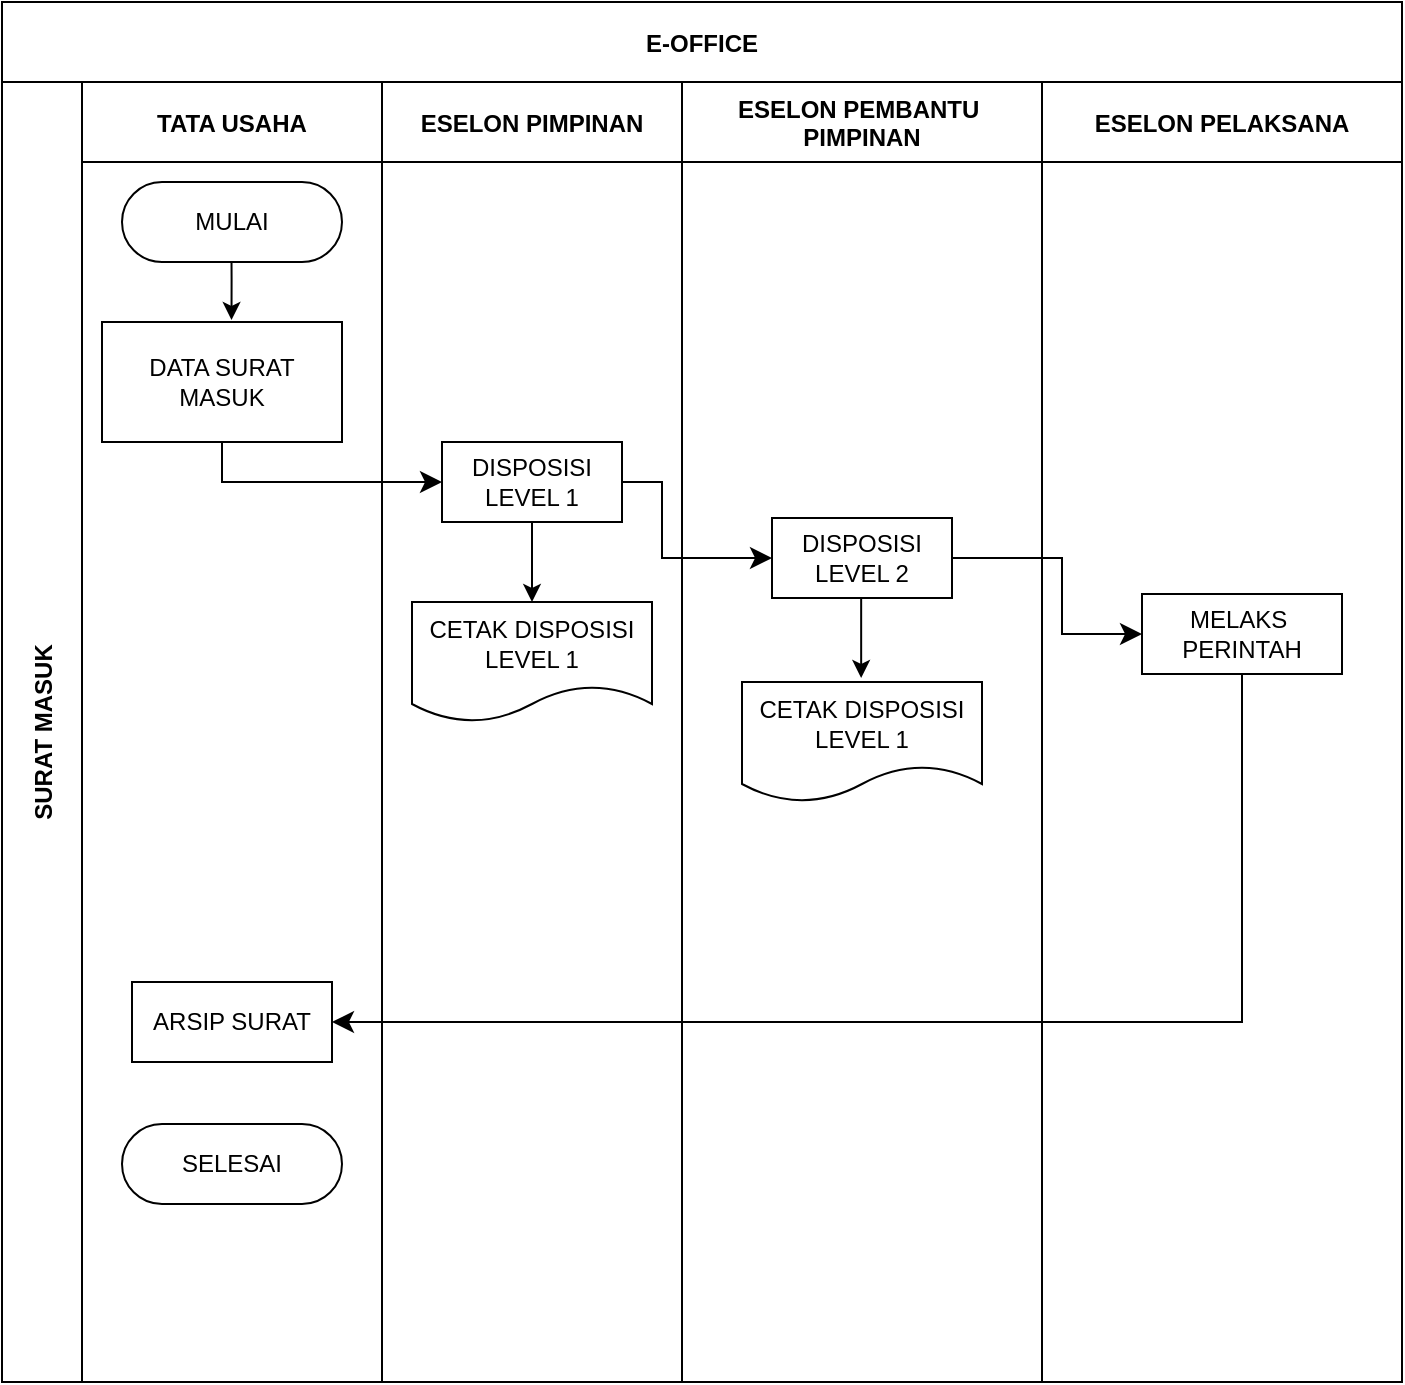 <mxfile version="24.7.7">
  <diagram id="kgpKYQtTHZ0yAKxKKP6v" name="Page-1">
    <mxGraphModel dx="1195" dy="650" grid="1" gridSize="10" guides="1" tooltips="1" connect="1" arrows="1" fold="1" page="1" pageScale="1" pageWidth="850" pageHeight="1100" math="0" shadow="0">
      <root>
        <mxCell id="0" />
        <mxCell id="1" parent="0" />
        <mxCell id="3nuBFxr9cyL0pnOWT2aG-1" value="E-OFFICE" style="shape=table;childLayout=tableLayout;startSize=40;collapsible=0;recursiveResize=0;expand=0;fillColor=none;fontStyle=1" parent="1" vertex="1">
          <mxGeometry x="20" y="70" width="700" height="690" as="geometry" />
        </mxCell>
        <mxCell id="3nuBFxr9cyL0pnOWT2aG-3" value="SURAT MASUK" style="shape=tableRow;horizontal=0;swimlaneHead=0;swimlaneBody=0;top=0;left=0;bottom=0;right=0;fillColor=none;points=[[0,0.5],[1,0.5]];portConstraint=eastwest;startSize=40;collapsible=0;recursiveResize=0;expand=0;fontStyle=1;" parent="3nuBFxr9cyL0pnOWT2aG-1" vertex="1">
          <mxGeometry y="40" width="700" height="650" as="geometry" />
        </mxCell>
        <mxCell id="3nuBFxr9cyL0pnOWT2aG-4" value="TATA USAHA" style="swimlane;swimlaneHead=0;swimlaneBody=0;connectable=0;fillColor=none;startSize=40;collapsible=0;recursiveResize=0;expand=0;fontStyle=1;" parent="3nuBFxr9cyL0pnOWT2aG-3" vertex="1">
          <mxGeometry x="40" width="150" height="650" as="geometry">
            <mxRectangle width="150" height="650" as="alternateBounds" />
          </mxGeometry>
        </mxCell>
        <mxCell id="3nuBFxr9cyL0pnOWT2aG-6" value="MULAI" style="rounded=1;whiteSpace=wrap;html=1;arcSize=50;" parent="3nuBFxr9cyL0pnOWT2aG-4" vertex="1">
          <mxGeometry x="20" y="50" width="110" height="40" as="geometry" />
        </mxCell>
        <mxCell id="eYpfPBhZfu6Fcm4IwKXz-26" style="edgeStyle=orthogonalEdgeStyle;rounded=0;orthogonalLoop=1;jettySize=auto;html=1;" edge="1" parent="3nuBFxr9cyL0pnOWT2aG-4">
          <mxGeometry relative="1" as="geometry">
            <mxPoint x="74.76" y="90" as="sourcePoint" />
            <mxPoint x="74.76" y="119" as="targetPoint" />
            <Array as="points">
              <mxPoint x="74.76" y="99" />
            </Array>
          </mxGeometry>
        </mxCell>
        <mxCell id="eYpfPBhZfu6Fcm4IwKXz-33" value="ARSIP SURAT" style="rounded=0;whiteSpace=wrap;html=1;" vertex="1" parent="3nuBFxr9cyL0pnOWT2aG-4">
          <mxGeometry x="25" y="450" width="100" height="40" as="geometry" />
        </mxCell>
        <mxCell id="eYpfPBhZfu6Fcm4IwKXz-36" value="SELESAI" style="rounded=1;whiteSpace=wrap;html=1;arcSize=50;" vertex="1" parent="3nuBFxr9cyL0pnOWT2aG-4">
          <mxGeometry x="20" y="521" width="110" height="40" as="geometry" />
        </mxCell>
        <mxCell id="eYpfPBhZfu6Fcm4IwKXz-40" value="DATA SURAT MASUK" style="rounded=0;whiteSpace=wrap;html=1;" vertex="1" parent="3nuBFxr9cyL0pnOWT2aG-4">
          <mxGeometry x="10" y="120" width="120" height="60" as="geometry" />
        </mxCell>
        <mxCell id="3nuBFxr9cyL0pnOWT2aG-8" value="ESELON PIMPINAN" style="swimlane;swimlaneHead=0;swimlaneBody=0;connectable=0;fillColor=none;startSize=40;collapsible=0;recursiveResize=0;expand=0;fontStyle=1;" parent="3nuBFxr9cyL0pnOWT2aG-3" vertex="1">
          <mxGeometry x="190" width="150" height="650" as="geometry">
            <mxRectangle width="150" height="650" as="alternateBounds" />
          </mxGeometry>
        </mxCell>
        <mxCell id="3nuBFxr9cyL0pnOWT2aG-9" value="DISPOSISI LEVEL 1" style="rounded=0;whiteSpace=wrap;html=1;" parent="3nuBFxr9cyL0pnOWT2aG-8" vertex="1">
          <mxGeometry x="30" y="180" width="90" height="40" as="geometry" />
        </mxCell>
        <mxCell id="eYpfPBhZfu6Fcm4IwKXz-38" value="CETAK DISPOSISI LEVEL 1" style="shape=document;whiteSpace=wrap;html=1;boundedLbl=1;" vertex="1" parent="3nuBFxr9cyL0pnOWT2aG-8">
          <mxGeometry x="15" y="260" width="120" height="60" as="geometry" />
        </mxCell>
        <mxCell id="eYpfPBhZfu6Fcm4IwKXz-41" value="" style="endArrow=classic;html=1;rounded=0;entryX=0.5;entryY=0;entryDx=0;entryDy=0;exitX=0.5;exitY=1;exitDx=0;exitDy=0;" edge="1" parent="3nuBFxr9cyL0pnOWT2aG-8" source="3nuBFxr9cyL0pnOWT2aG-9" target="eYpfPBhZfu6Fcm4IwKXz-38">
          <mxGeometry width="50" height="50" relative="1" as="geometry">
            <mxPoint x="200" y="410" as="sourcePoint" />
            <mxPoint x="250" y="360" as="targetPoint" />
          </mxGeometry>
        </mxCell>
        <mxCell id="3nuBFxr9cyL0pnOWT2aG-11" value="ESELON PEMBANTU &#xa;PIMPINAN" style="swimlane;swimlaneHead=0;swimlaneBody=0;connectable=0;fillColor=none;startSize=40;collapsible=0;recursiveResize=0;expand=0;fontStyle=1;" parent="3nuBFxr9cyL0pnOWT2aG-3" vertex="1">
          <mxGeometry x="340" width="180" height="650" as="geometry">
            <mxRectangle width="180" height="650" as="alternateBounds" />
          </mxGeometry>
        </mxCell>
        <mxCell id="eYpfPBhZfu6Fcm4IwKXz-27" value="DISPOSISI LEVEL 2" style="rounded=0;whiteSpace=wrap;html=1;" vertex="1" parent="3nuBFxr9cyL0pnOWT2aG-11">
          <mxGeometry x="45" y="218" width="90" height="40" as="geometry" />
        </mxCell>
        <mxCell id="eYpfPBhZfu6Fcm4IwKXz-42" value="CETAK DISPOSISI LEVEL 1" style="shape=document;whiteSpace=wrap;html=1;boundedLbl=1;" vertex="1" parent="3nuBFxr9cyL0pnOWT2aG-11">
          <mxGeometry x="30" y="300" width="120" height="60" as="geometry" />
        </mxCell>
        <mxCell id="eYpfPBhZfu6Fcm4IwKXz-43" value="" style="endArrow=classic;html=1;rounded=0;entryX=0.5;entryY=0;entryDx=0;entryDy=0;exitX=0.5;exitY=1;exitDx=0;exitDy=0;" edge="1" parent="3nuBFxr9cyL0pnOWT2aG-11">
          <mxGeometry width="50" height="50" relative="1" as="geometry">
            <mxPoint x="89.58" y="258" as="sourcePoint" />
            <mxPoint x="89.58" y="298" as="targetPoint" />
          </mxGeometry>
        </mxCell>
        <mxCell id="eYpfPBhZfu6Fcm4IwKXz-29" value="ESELON PELAKSANA" style="swimlane;swimlaneHead=0;swimlaneBody=0;connectable=0;fillColor=none;startSize=40;collapsible=0;recursiveResize=0;expand=0;fontStyle=1;" vertex="1" parent="3nuBFxr9cyL0pnOWT2aG-3">
          <mxGeometry x="520" width="180" height="650" as="geometry">
            <mxRectangle width="180" height="650" as="alternateBounds" />
          </mxGeometry>
        </mxCell>
        <mxCell id="eYpfPBhZfu6Fcm4IwKXz-30" value="MELAKS&amp;nbsp;&lt;div&gt;PERINTAH&lt;/div&gt;" style="rounded=0;whiteSpace=wrap;html=1;" vertex="1" parent="eYpfPBhZfu6Fcm4IwKXz-29">
          <mxGeometry x="50" y="256" width="100" height="40" as="geometry" />
        </mxCell>
        <mxCell id="eYpfPBhZfu6Fcm4IwKXz-24" value="" style="edgeStyle=segmentEdgeStyle;endArrow=classic;html=1;curved=0;rounded=0;endSize=8;startSize=8;exitX=0.5;exitY=1;exitDx=0;exitDy=0;entryX=0;entryY=0.5;entryDx=0;entryDy=0;" edge="1" parent="3nuBFxr9cyL0pnOWT2aG-3" target="3nuBFxr9cyL0pnOWT2aG-9">
          <mxGeometry width="50" height="50" relative="1" as="geometry">
            <mxPoint x="112.5" y="180" as="sourcePoint" />
            <mxPoint x="650" y="170" as="targetPoint" />
            <Array as="points">
              <mxPoint x="110" y="180" />
              <mxPoint x="110" y="200" />
            </Array>
          </mxGeometry>
        </mxCell>
        <mxCell id="eYpfPBhZfu6Fcm4IwKXz-35" value="" style="edgeStyle=segmentEdgeStyle;endArrow=classic;html=1;curved=0;rounded=0;endSize=8;startSize=8;exitX=0.5;exitY=1;exitDx=0;exitDy=0;" edge="1" parent="3nuBFxr9cyL0pnOWT2aG-3" source="eYpfPBhZfu6Fcm4IwKXz-30" target="eYpfPBhZfu6Fcm4IwKXz-33">
          <mxGeometry width="50" height="50" relative="1" as="geometry">
            <mxPoint x="620" y="310" as="sourcePoint" />
            <mxPoint x="210" y="328" as="targetPoint" />
            <Array as="points">
              <mxPoint x="620" y="470" />
            </Array>
          </mxGeometry>
        </mxCell>
        <mxCell id="eYpfPBhZfu6Fcm4IwKXz-28" value="" style="edgeStyle=segmentEdgeStyle;endArrow=classic;html=1;curved=0;rounded=0;endSize=8;startSize=8;entryX=0;entryY=0.5;entryDx=0;entryDy=0;exitX=1;exitY=0.5;exitDx=0;exitDy=0;" edge="1" parent="3nuBFxr9cyL0pnOWT2aG-3" source="3nuBFxr9cyL0pnOWT2aG-9" target="eYpfPBhZfu6Fcm4IwKXz-27">
          <mxGeometry width="50" height="50" relative="1" as="geometry">
            <mxPoint x="300" y="260" as="sourcePoint" />
            <mxPoint x="380" y="238" as="targetPoint" />
            <Array as="points">
              <mxPoint x="330" y="200" />
              <mxPoint x="330" y="238" />
            </Array>
          </mxGeometry>
        </mxCell>
        <mxCell id="eYpfPBhZfu6Fcm4IwKXz-32" value="" style="edgeStyle=segmentEdgeStyle;endArrow=classic;html=1;curved=0;rounded=0;endSize=8;startSize=8;entryX=0;entryY=0.5;entryDx=0;entryDy=0;exitX=1;exitY=0.5;exitDx=0;exitDy=0;" edge="1" parent="3nuBFxr9cyL0pnOWT2aG-3" source="eYpfPBhZfu6Fcm4IwKXz-27" target="eYpfPBhZfu6Fcm4IwKXz-30">
          <mxGeometry width="50" height="50" relative="1" as="geometry">
            <mxPoint x="530" y="258" as="sourcePoint" />
            <mxPoint x="555" y="276" as="targetPoint" />
            <Array as="points">
              <mxPoint x="530" y="238" />
              <mxPoint x="530" y="276" />
            </Array>
          </mxGeometry>
        </mxCell>
      </root>
    </mxGraphModel>
  </diagram>
</mxfile>
